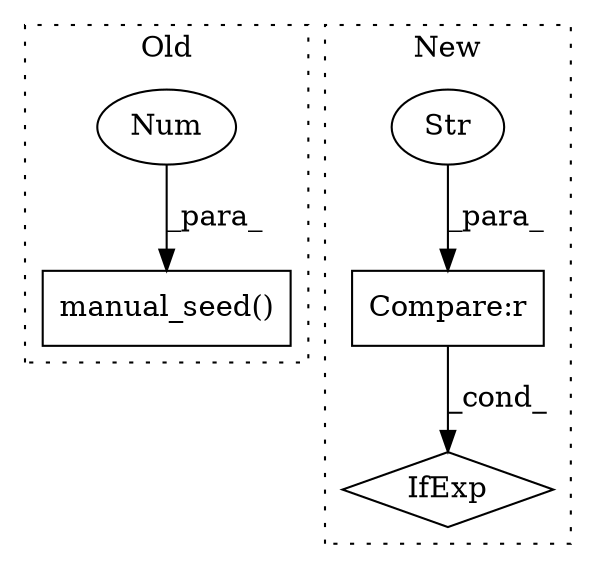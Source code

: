 digraph G {
subgraph cluster0 {
1 [label="manual_seed()" a="75" s="3127,3146" l="18,1" shape="box"];
5 [label="Num" a="76" s="3145" l="1" shape="ellipse"];
label = "Old";
style="dotted";
}
subgraph cluster1 {
2 [label="IfExp" a="51" s="3468,3493" l="4,6" shape="diamond"];
3 [label="Compare:r" a="40" s="3472" l="21" shape="box"];
4 [label="Str" a="66" s="3488" l="5" shape="ellipse"];
label = "New";
style="dotted";
}
3 -> 2 [label="_cond_"];
4 -> 3 [label="_para_"];
5 -> 1 [label="_para_"];
}